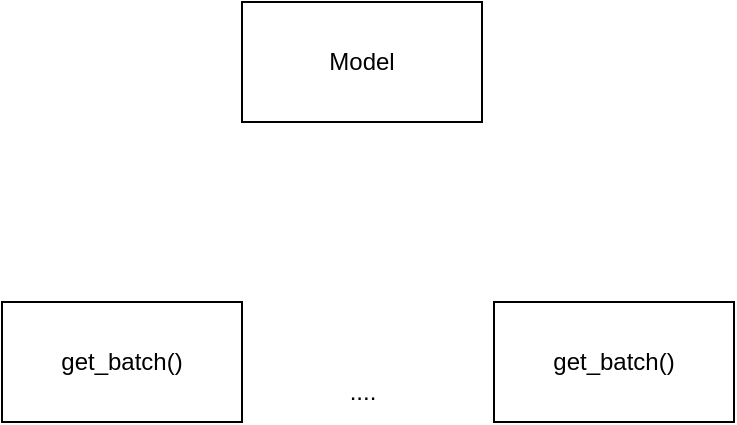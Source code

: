 <mxfile>
    <diagram id="OrrxRo4n9brP1JnYDsbl" name="Seite-1">
        <mxGraphModel dx="961" dy="534" grid="1" gridSize="10" guides="1" tooltips="1" connect="1" arrows="1" fold="1" page="1" pageScale="1" pageWidth="827" pageHeight="1169" math="0" shadow="0">
            <root>
                <mxCell id="0"/>
                <mxCell id="1" parent="0"/>
                <mxCell id="2" value="Model" style="rounded=0;whiteSpace=wrap;html=1;" vertex="1" parent="1">
                    <mxGeometry x="354" y="150" width="120" height="60" as="geometry"/>
                </mxCell>
                <mxCell id="3" value="get_batch()" style="rounded=0;whiteSpace=wrap;html=1;" vertex="1" parent="1">
                    <mxGeometry x="234" y="300" width="120" height="60" as="geometry"/>
                </mxCell>
                <mxCell id="4" value="get_batch()" style="rounded=0;whiteSpace=wrap;html=1;" vertex="1" parent="1">
                    <mxGeometry x="480" y="300" width="120" height="60" as="geometry"/>
                </mxCell>
                <mxCell id="6" value="...." style="text;html=1;align=center;verticalAlign=middle;resizable=0;points=[];autosize=1;strokeColor=none;fillColor=none;" vertex="1" parent="1">
                    <mxGeometry x="394" y="330" width="40" height="30" as="geometry"/>
                </mxCell>
            </root>
        </mxGraphModel>
    </diagram>
</mxfile>